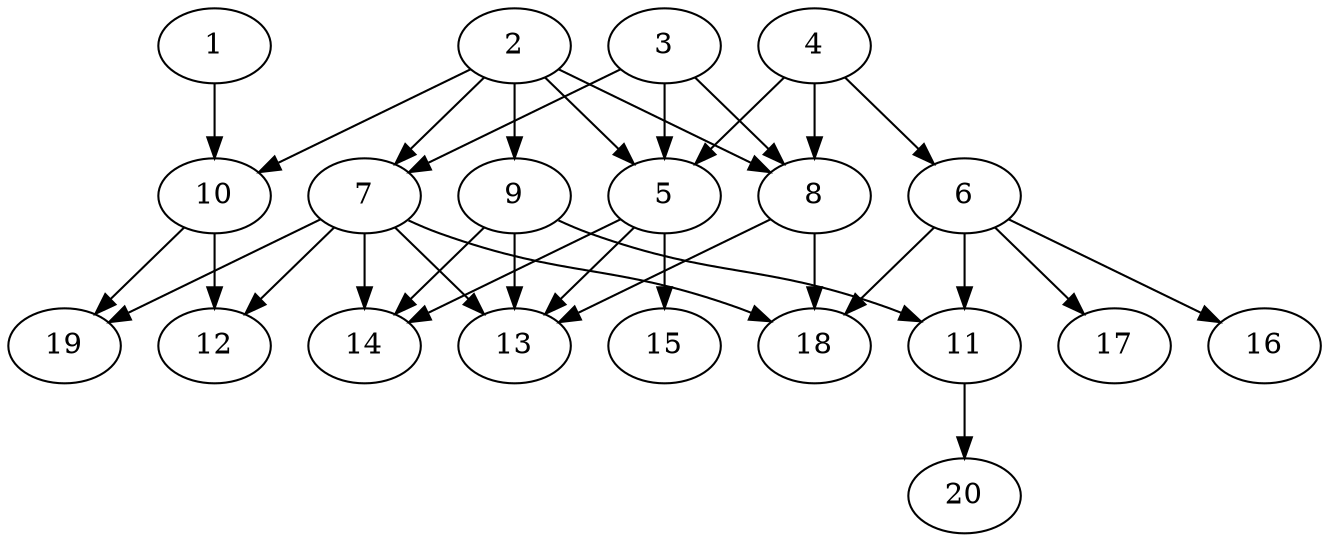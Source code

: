 // DAG automatically generated by daggen at Thu Oct  3 13:58:43 2019
// ./daggen --dot -n 20 --ccr 0.3 --fat 0.7 --regular 0.5 --density 0.7 --mindata 5242880 --maxdata 52428800 
digraph G {
  1 [size="74369707", alpha="0.16", expect_size="22310912"] 
  1 -> 10 [size ="22310912"]
  2 [size="93146453", alpha="0.06", expect_size="27943936"] 
  2 -> 5 [size ="27943936"]
  2 -> 7 [size ="27943936"]
  2 -> 8 [size ="27943936"]
  2 -> 9 [size ="27943936"]
  2 -> 10 [size ="27943936"]
  3 [size="102905173", alpha="0.10", expect_size="30871552"] 
  3 -> 5 [size ="30871552"]
  3 -> 7 [size ="30871552"]
  3 -> 8 [size ="30871552"]
  4 [size="96938667", alpha="0.16", expect_size="29081600"] 
  4 -> 5 [size ="29081600"]
  4 -> 6 [size ="29081600"]
  4 -> 8 [size ="29081600"]
  5 [size="62723413", alpha="0.07", expect_size="18817024"] 
  5 -> 13 [size ="18817024"]
  5 -> 14 [size ="18817024"]
  5 -> 15 [size ="18817024"]
  6 [size="79278080", alpha="0.00", expect_size="23783424"] 
  6 -> 11 [size ="23783424"]
  6 -> 16 [size ="23783424"]
  6 -> 17 [size ="23783424"]
  6 -> 18 [size ="23783424"]
  7 [size="161675947", alpha="0.18", expect_size="48502784"] 
  7 -> 12 [size ="48502784"]
  7 -> 13 [size ="48502784"]
  7 -> 14 [size ="48502784"]
  7 -> 18 [size ="48502784"]
  7 -> 19 [size ="48502784"]
  8 [size="61061120", alpha="0.17", expect_size="18318336"] 
  8 -> 13 [size ="18318336"]
  8 -> 18 [size ="18318336"]
  9 [size="52684800", alpha="0.01", expect_size="15805440"] 
  9 -> 11 [size ="15805440"]
  9 -> 13 [size ="15805440"]
  9 -> 14 [size ="15805440"]
  10 [size="55272107", alpha="0.16", expect_size="16581632"] 
  10 -> 12 [size ="16581632"]
  10 -> 19 [size ="16581632"]
  11 [size="156644693", alpha="0.04", expect_size="46993408"] 
  11 -> 20 [size ="46993408"]
  12 [size="127023787", alpha="0.18", expect_size="38107136"] 
  13 [size="170646187", alpha="0.18", expect_size="51193856"] 
  14 [size="94030507", alpha="0.08", expect_size="28209152"] 
  15 [size="63204693", alpha="0.13", expect_size="18961408"] 
  16 [size="121961813", alpha="0.14", expect_size="36588544"] 
  17 [size="124863147", alpha="0.12", expect_size="37458944"] 
  18 [size="111813973", alpha="0.10", expect_size="33544192"] 
  19 [size="84930560", alpha="0.01", expect_size="25479168"] 
  20 [size="92508160", alpha="0.18", expect_size="27752448"] 
}

